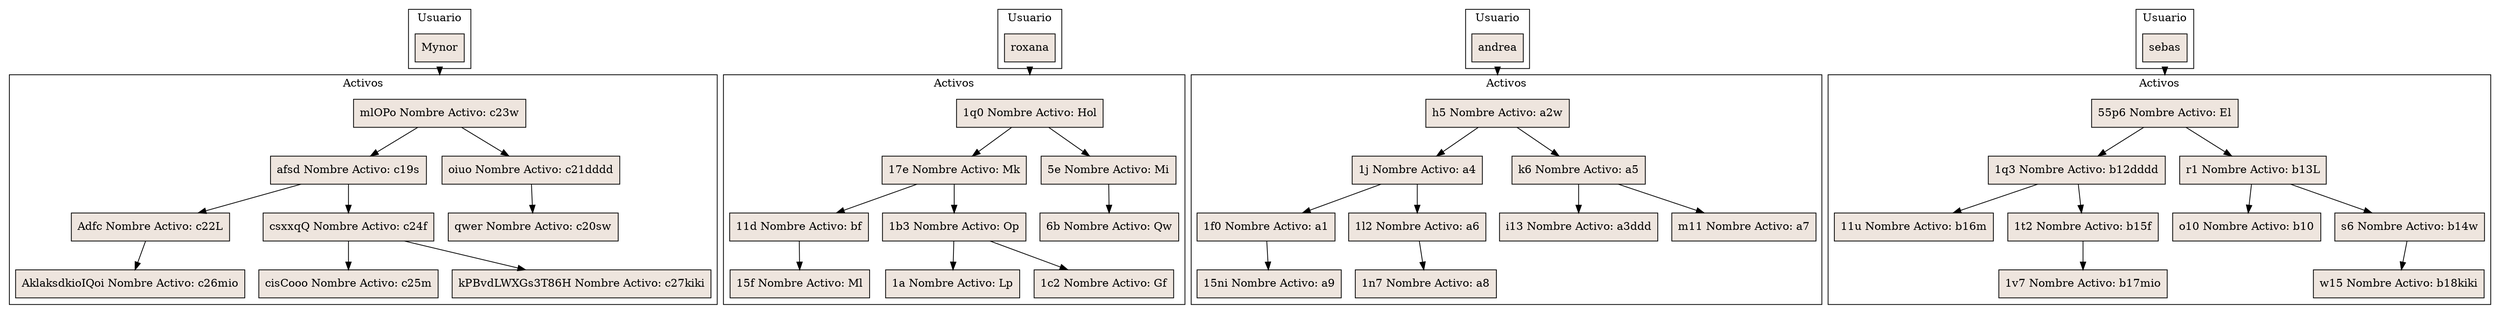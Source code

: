 digraph a{
node[shape = record, style=filled, fillcolor=seashell2];
compound = true
                                  subgraph cluster0                                  {
                                  label = "Usuario";
                                  Titulo0                                  [label="Mynor"]
                                  }
                                  subgraph cluster1                                  {
                                  label ="Activos"                                                                    								DmlOPo[label = "mlOPo Nombre Activo: c23w"]
								Dafsd[label = "mlOPo Nombre Activo: c23w"]
								DmlOPo-> Dafsd
								Doiuo[label = "mlOPo Nombre Activo: c23w"]
								DmlOPo-> Doiuo
								Dafsd[label = "afsd Nombre Activo: c19s"]
								DAdfc[label = "afsd Nombre Activo: c19s"]
								Dafsd-> DAdfc
								DcsxxqQ[label = "afsd Nombre Activo: c19s"]
								Dafsd-> DcsxxqQ
								DAdfc[label = "Adfc Nombre Activo: c22L"]
								DAklaksdkioIQoi[label = "AklaksdkioIQoi Nombre Activo: c26mio"]
								DAklaksdkioIQoi[label = "Adfc Nombre Activo: c22L"]
								DAdfc-> DAklaksdkioIQoi
								DAklaksdkioIQoi[label = "AklaksdkioIQoi Nombre Activo: c26mio"]
								DcsxxqQ[label = "csxxqQ Nombre Activo: c24f"]
								DcisCooo[label = "csxxqQ Nombre Activo: c24f"]
								DcsxxqQ-> DcisCooo
								DkPBvdLWXGs3T86H[label = "csxxqQ Nombre Activo: c24f"]
								DcsxxqQ-> DkPBvdLWXGs3T86H
								DcisCooo[label = "cisCooo Nombre Activo: c25m"]
								DkPBvdLWXGs3T86H[label = "kPBvdLWXGs3T86H Nombre Activo: c27kiki"]
								Doiuo[label = "oiuo Nombre Activo: c21dddd"]
								Dqwer[label = "qwer Nombre Activo: c20sw"]
								Dqwer[label = "oiuo Nombre Activo: c21dddd"]
								Doiuo-> Dqwer
								Dqwer[label = "qwer Nombre Activo: c20sw"]
                                  }

                                  Titulo0                                  -> DmlOPo[ltail=cluster0 lhead=cluster1]
                                  ;
                                  subgraph cluster2                                  {
                                  label = "Usuario";
                                  Titulo2                                  [label="roxana"]
                                  }
                                  subgraph cluster3                                  {
                                  label ="Activos"                                                                    								D1q0[label = "1q0 Nombre Activo: Hol"]
								D17e[label = "1q0 Nombre Activo: Hol"]
								D1q0-> D17e
								D5e[label = "1q0 Nombre Activo: Hol"]
								D1q0-> D5e
								D17e[label = "17e Nombre Activo: Mk"]
								D11d[label = "17e Nombre Activo: Mk"]
								D17e-> D11d
								D1b3[label = "17e Nombre Activo: Mk"]
								D17e-> D1b3
								D11d[label = "11d Nombre Activo: bf"]
								D15f[label = "15f Nombre Activo: Ml"]
								D15f[label = "11d Nombre Activo: bf"]
								D11d-> D15f
								D15f[label = "15f Nombre Activo: Ml"]
								D1b3[label = "1b3 Nombre Activo: Op"]
								D1a[label = "1b3 Nombre Activo: Op"]
								D1b3-> D1a
								D1c2[label = "1b3 Nombre Activo: Op"]
								D1b3-> D1c2
								D1a[label = "1a Nombre Activo: Lp"]
								D1c2[label = "1c2 Nombre Activo: Gf"]
								D5e[label = "5e Nombre Activo: Mi"]
								D6b[label = "6b Nombre Activo: Qw"]
								D6b[label = "5e Nombre Activo: Mi"]
								D5e-> D6b
								D6b[label = "6b Nombre Activo: Qw"]
                                  }

                                  Titulo2                                  -> D1q0[ltail=cluster2 lhead=cluster3]
                                  ;
                                  subgraph cluster4                                  {
                                  label = "Usuario";
                                  Titulo4                                  [label="andrea"]
                                  }
                                  subgraph cluster5                                  {
                                  label ="Activos"                                                                    								Dh5[label = "h5 Nombre Activo: a2w"]
								D1j[label = "h5 Nombre Activo: a2w"]
								Dh5-> D1j
								Dk6[label = "h5 Nombre Activo: a2w"]
								Dh5-> Dk6
								D1j[label = "1j Nombre Activo: a4"]
								D1f0[label = "1j Nombre Activo: a4"]
								D1j-> D1f0
								D1l2[label = "1j Nombre Activo: a4"]
								D1j-> D1l2
								D1f0[label = "1f0 Nombre Activo: a1"]
								D15ni[label = "1f0 Nombre Activo: a1"]
								D1f0-> D15ni
								D15ni[label = "15ni Nombre Activo: a9"]
								D15ni[label = "15ni Nombre Activo: a9"]
								D1l2[label = "1l2 Nombre Activo: a6"]
								D1n7[label = "1n7 Nombre Activo: a8"]
								D1n7[label = "1l2 Nombre Activo: a6"]
								D1l2-> D1n7
								D1n7[label = "1n7 Nombre Activo: a8"]
								Dk6[label = "k6 Nombre Activo: a5"]
								Di13[label = "k6 Nombre Activo: a5"]
								Dk6-> Di13
								Dm11[label = "k6 Nombre Activo: a5"]
								Dk6-> Dm11
								Di13[label = "i13 Nombre Activo: a3ddd"]
								Dm11[label = "m11 Nombre Activo: a7"]
                                  }

                                  Titulo4                                  -> Dh5[ltail=cluster4 lhead=cluster5]
                                  ;
                                  subgraph cluster6                                  {
                                  label = "Usuario";
                                  Titulo6                                  [label="sebas"]
                                  }
                                  subgraph cluster7                                  {
                                  label ="Activos"                                                                    								D55p6[label = "55p6 Nombre Activo: El"]
								D1q3[label = "55p6 Nombre Activo: El"]
								D55p6-> D1q3
								Dr1[label = "55p6 Nombre Activo: El"]
								D55p6-> Dr1
								D1q3[label = "1q3 Nombre Activo: b12dddd"]
								D11u[label = "1q3 Nombre Activo: b12dddd"]
								D1q3-> D11u
								D1t2[label = "1q3 Nombre Activo: b12dddd"]
								D1q3-> D1t2
								D11u[label = "11u Nombre Activo: b16m"]
								D1t2[label = "1t2 Nombre Activo: b15f"]
								D1v7[label = "1v7 Nombre Activo: b17mio"]
								D1v7[label = "1t2 Nombre Activo: b15f"]
								D1t2-> D1v7
								D1v7[label = "1v7 Nombre Activo: b17mio"]
								Dr1[label = "r1 Nombre Activo: b13L"]
								Do10[label = "r1 Nombre Activo: b13L"]
								Dr1-> Do10
								Ds6[label = "r1 Nombre Activo: b13L"]
								Dr1-> Ds6
								Do10[label = "o10 Nombre Activo: b10"]
								Ds6[label = "s6 Nombre Activo: b14w"]
								Dw15[label = "w15 Nombre Activo: b18kiki"]
								Dw15[label = "s6 Nombre Activo: b14w"]
								Ds6-> Dw15
								Dw15[label = "w15 Nombre Activo: b18kiki"]
                                  }

                                  Titulo6                                  -> D55p6[ltail=cluster6 lhead=cluster7]
                                  ;
}
